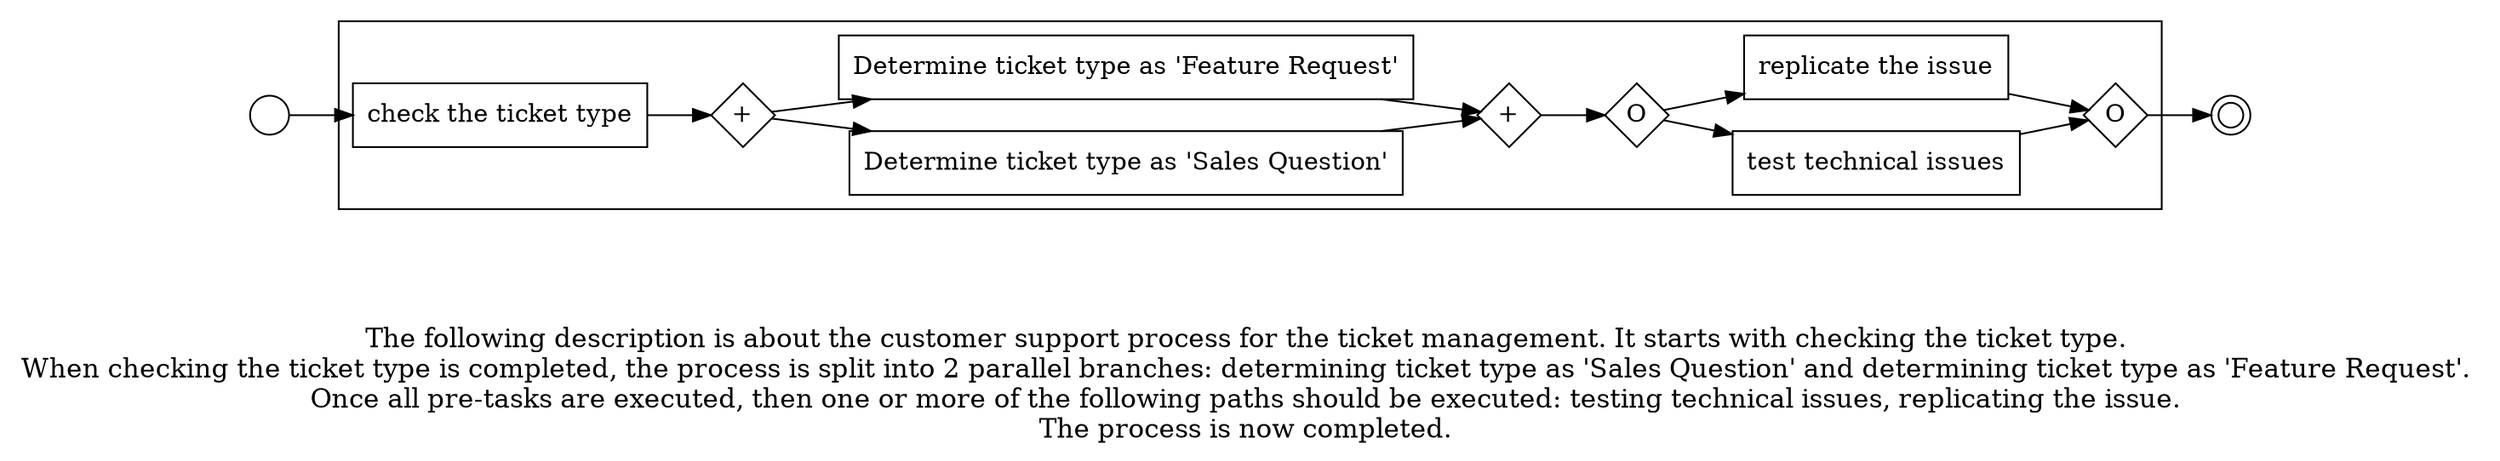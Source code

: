 digraph customer_support_process_for_the_ticket_management_89 {
	graph [rankdir=LR]
	START_NODE [label="" shape=circle width=0.3]
	subgraph CLUSTER_0 {
		"check the ticket type" [shape=box]
		"AND_SPLIT--2. Ticket type_6YPE" [label="+" fixedsize=true shape=diamond width=0.5]
		"check the ticket type" -> "AND_SPLIT--2. Ticket type_6YPE"
		"Determine ticket type as 'Sales Question'" [shape=box]
		"AND_SPLIT--2. Ticket type_6YPE" -> "Determine ticket type as 'Sales Question'"
		"Determine ticket type as 'Feature Request'" [shape=box]
		"AND_SPLIT--2. Ticket type_6YPE" -> "Determine ticket type as 'Feature Request'"
		"AND_JOIN--2. Ticket type_6YPE" [label="+" fixedsize=true shape=diamond width=0.5]
		"Determine ticket type as 'Sales Question'" -> "AND_JOIN--2. Ticket type_6YPE"
		"Determine ticket type as 'Feature Request'" -> "AND_JOIN--2. Ticket type_6YPE"
		"OR_SPLIT--3. Ticket Action_ANJI" [label=O fixedsize=true shape=diamond width=0.5]
		"AND_JOIN--2. Ticket type_6YPE" -> "OR_SPLIT--3. Ticket Action_ANJI"
		"test technical issues" [shape=box]
		"OR_SPLIT--3. Ticket Action_ANJI" -> "test technical issues"
		"replicate the issue" [shape=box]
		"OR_SPLIT--3. Ticket Action_ANJI" -> "replicate the issue"
		"OR_JOIN--3. Ticket Action_ANJI" [label=O fixedsize=true shape=diamond width=0.5]
		"test technical issues" -> "OR_JOIN--3. Ticket Action_ANJI"
		"replicate the issue" -> "OR_JOIN--3. Ticket Action_ANJI"
	}
	START_NODE -> "check the ticket type"
	END_NODE [label="" shape=doublecircle width=0.2]
	"OR_JOIN--3. Ticket Action_ANJI" -> END_NODE
	fontsize=15 label="\n\n
The following description is about the customer support process for the ticket management. It starts with checking the ticket type. 
When checking the ticket type is completed, the process is split into 2 parallel branches: determining ticket type as 'Sales Question' and determining ticket type as 'Feature Request'. 
Once all pre-tasks are executed, then one or more of the following paths should be executed: testing technical issues, replicating the issue. 
The process is now completed. 
"
}
